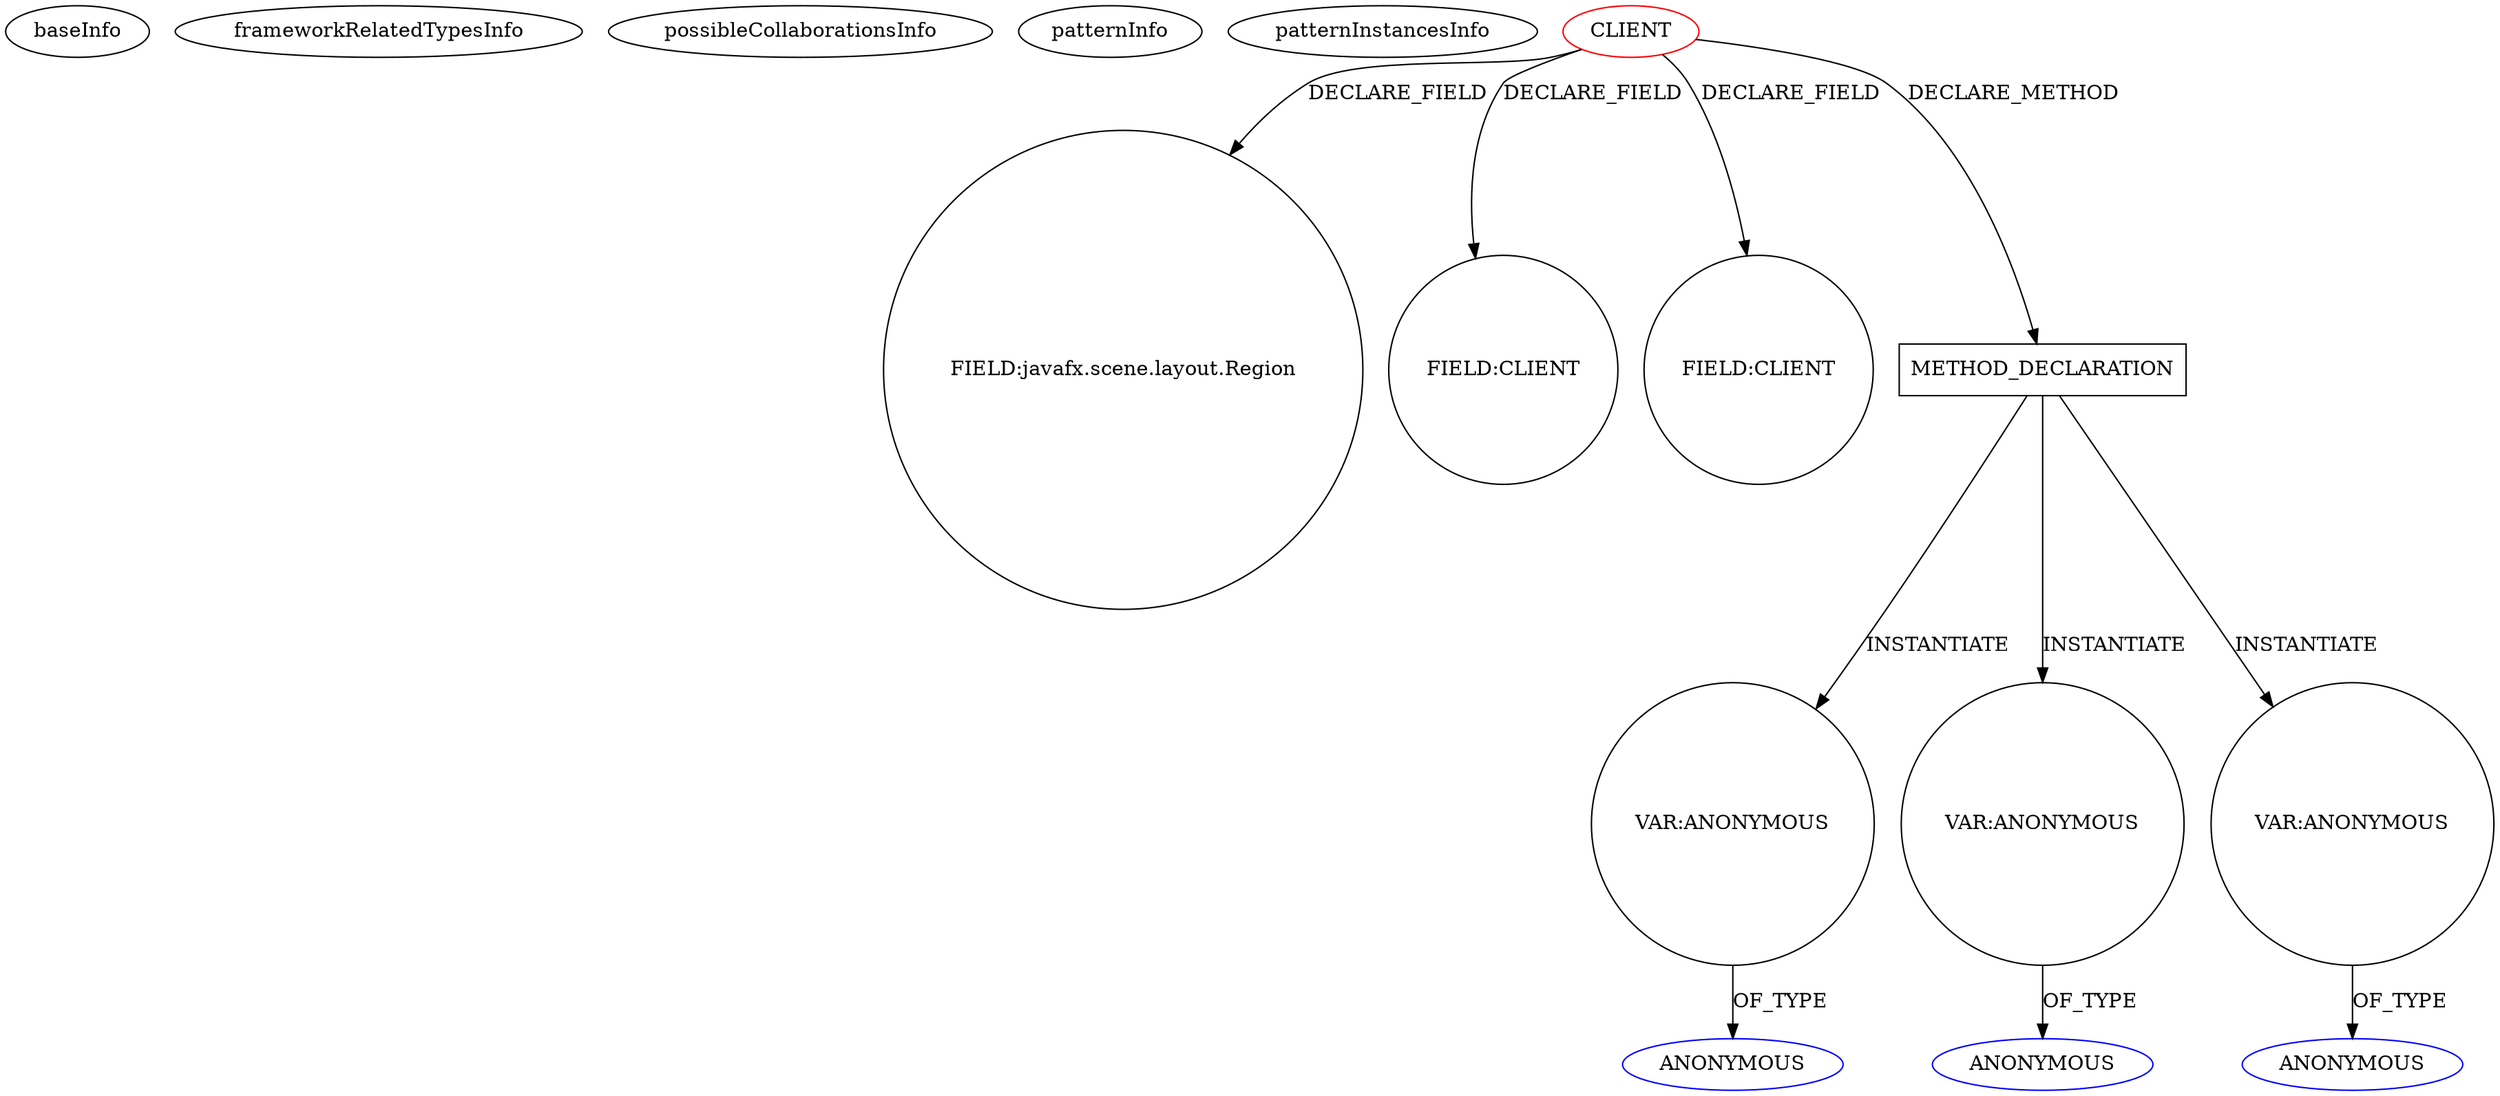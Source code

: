digraph {
baseInfo[graphId=4204,category="pattern",isAnonymous=false,possibleRelation=false]
frameworkRelatedTypesInfo[]
possibleCollaborationsInfo[]
patternInfo[frequency=2.0,patternRootClient=0]
patternInstancesInfo[0="LichuanLu-ShunUI-FX~/LichuanLu-ShunUI-FX/ShunUI-FX-master/src/controllers/Controller.java~Controller~779",1="MrLoNee-RadialFx~/MrLoNee-RadialFx/RadialFx-master/src/com/mrlonee/radialfx/thermostat/Nest.java~Nest~992"]
16[label="FIELD:javafx.scene.layout.Region",vertexType="FIELD_DECLARATION",isFrameworkType=false,shape=circle]
0[label="CLIENT",vertexType="ROOT_CLIENT_CLASS_DECLARATION",isFrameworkType=false,color=red]
12[label="FIELD:CLIENT",vertexType="FIELD_DECLARATION",isFrameworkType=false,shape=circle]
46[label="FIELD:CLIENT",vertexType="FIELD_DECLARATION",isFrameworkType=false,shape=circle]
90[label="METHOD_DECLARATION",vertexType="CLIENT_METHOD_DECLARATION",isFrameworkType=false,shape=box]
174[label="VAR:ANONYMOUS",vertexType="VARIABLE_EXPRESION",isFrameworkType=false,shape=circle]
175[label="ANONYMOUS",vertexType="REFERENCE_ANONYMOUS_DECLARATION",isFrameworkType=false,color=blue]
193[label="VAR:ANONYMOUS",vertexType="VARIABLE_EXPRESION",isFrameworkType=false,shape=circle]
194[label="ANONYMOUS",vertexType="REFERENCE_ANONYMOUS_DECLARATION",isFrameworkType=false,color=blue]
243[label="VAR:ANONYMOUS",vertexType="VARIABLE_EXPRESION",isFrameworkType=false,shape=circle]
244[label="ANONYMOUS",vertexType="REFERENCE_ANONYMOUS_DECLARATION",isFrameworkType=false,color=blue]
90->243[label="INSTANTIATE"]
0->46[label="DECLARE_FIELD"]
90->193[label="INSTANTIATE"]
243->244[label="OF_TYPE"]
0->16[label="DECLARE_FIELD"]
174->175[label="OF_TYPE"]
0->12[label="DECLARE_FIELD"]
193->194[label="OF_TYPE"]
0->90[label="DECLARE_METHOD"]
90->174[label="INSTANTIATE"]
}
